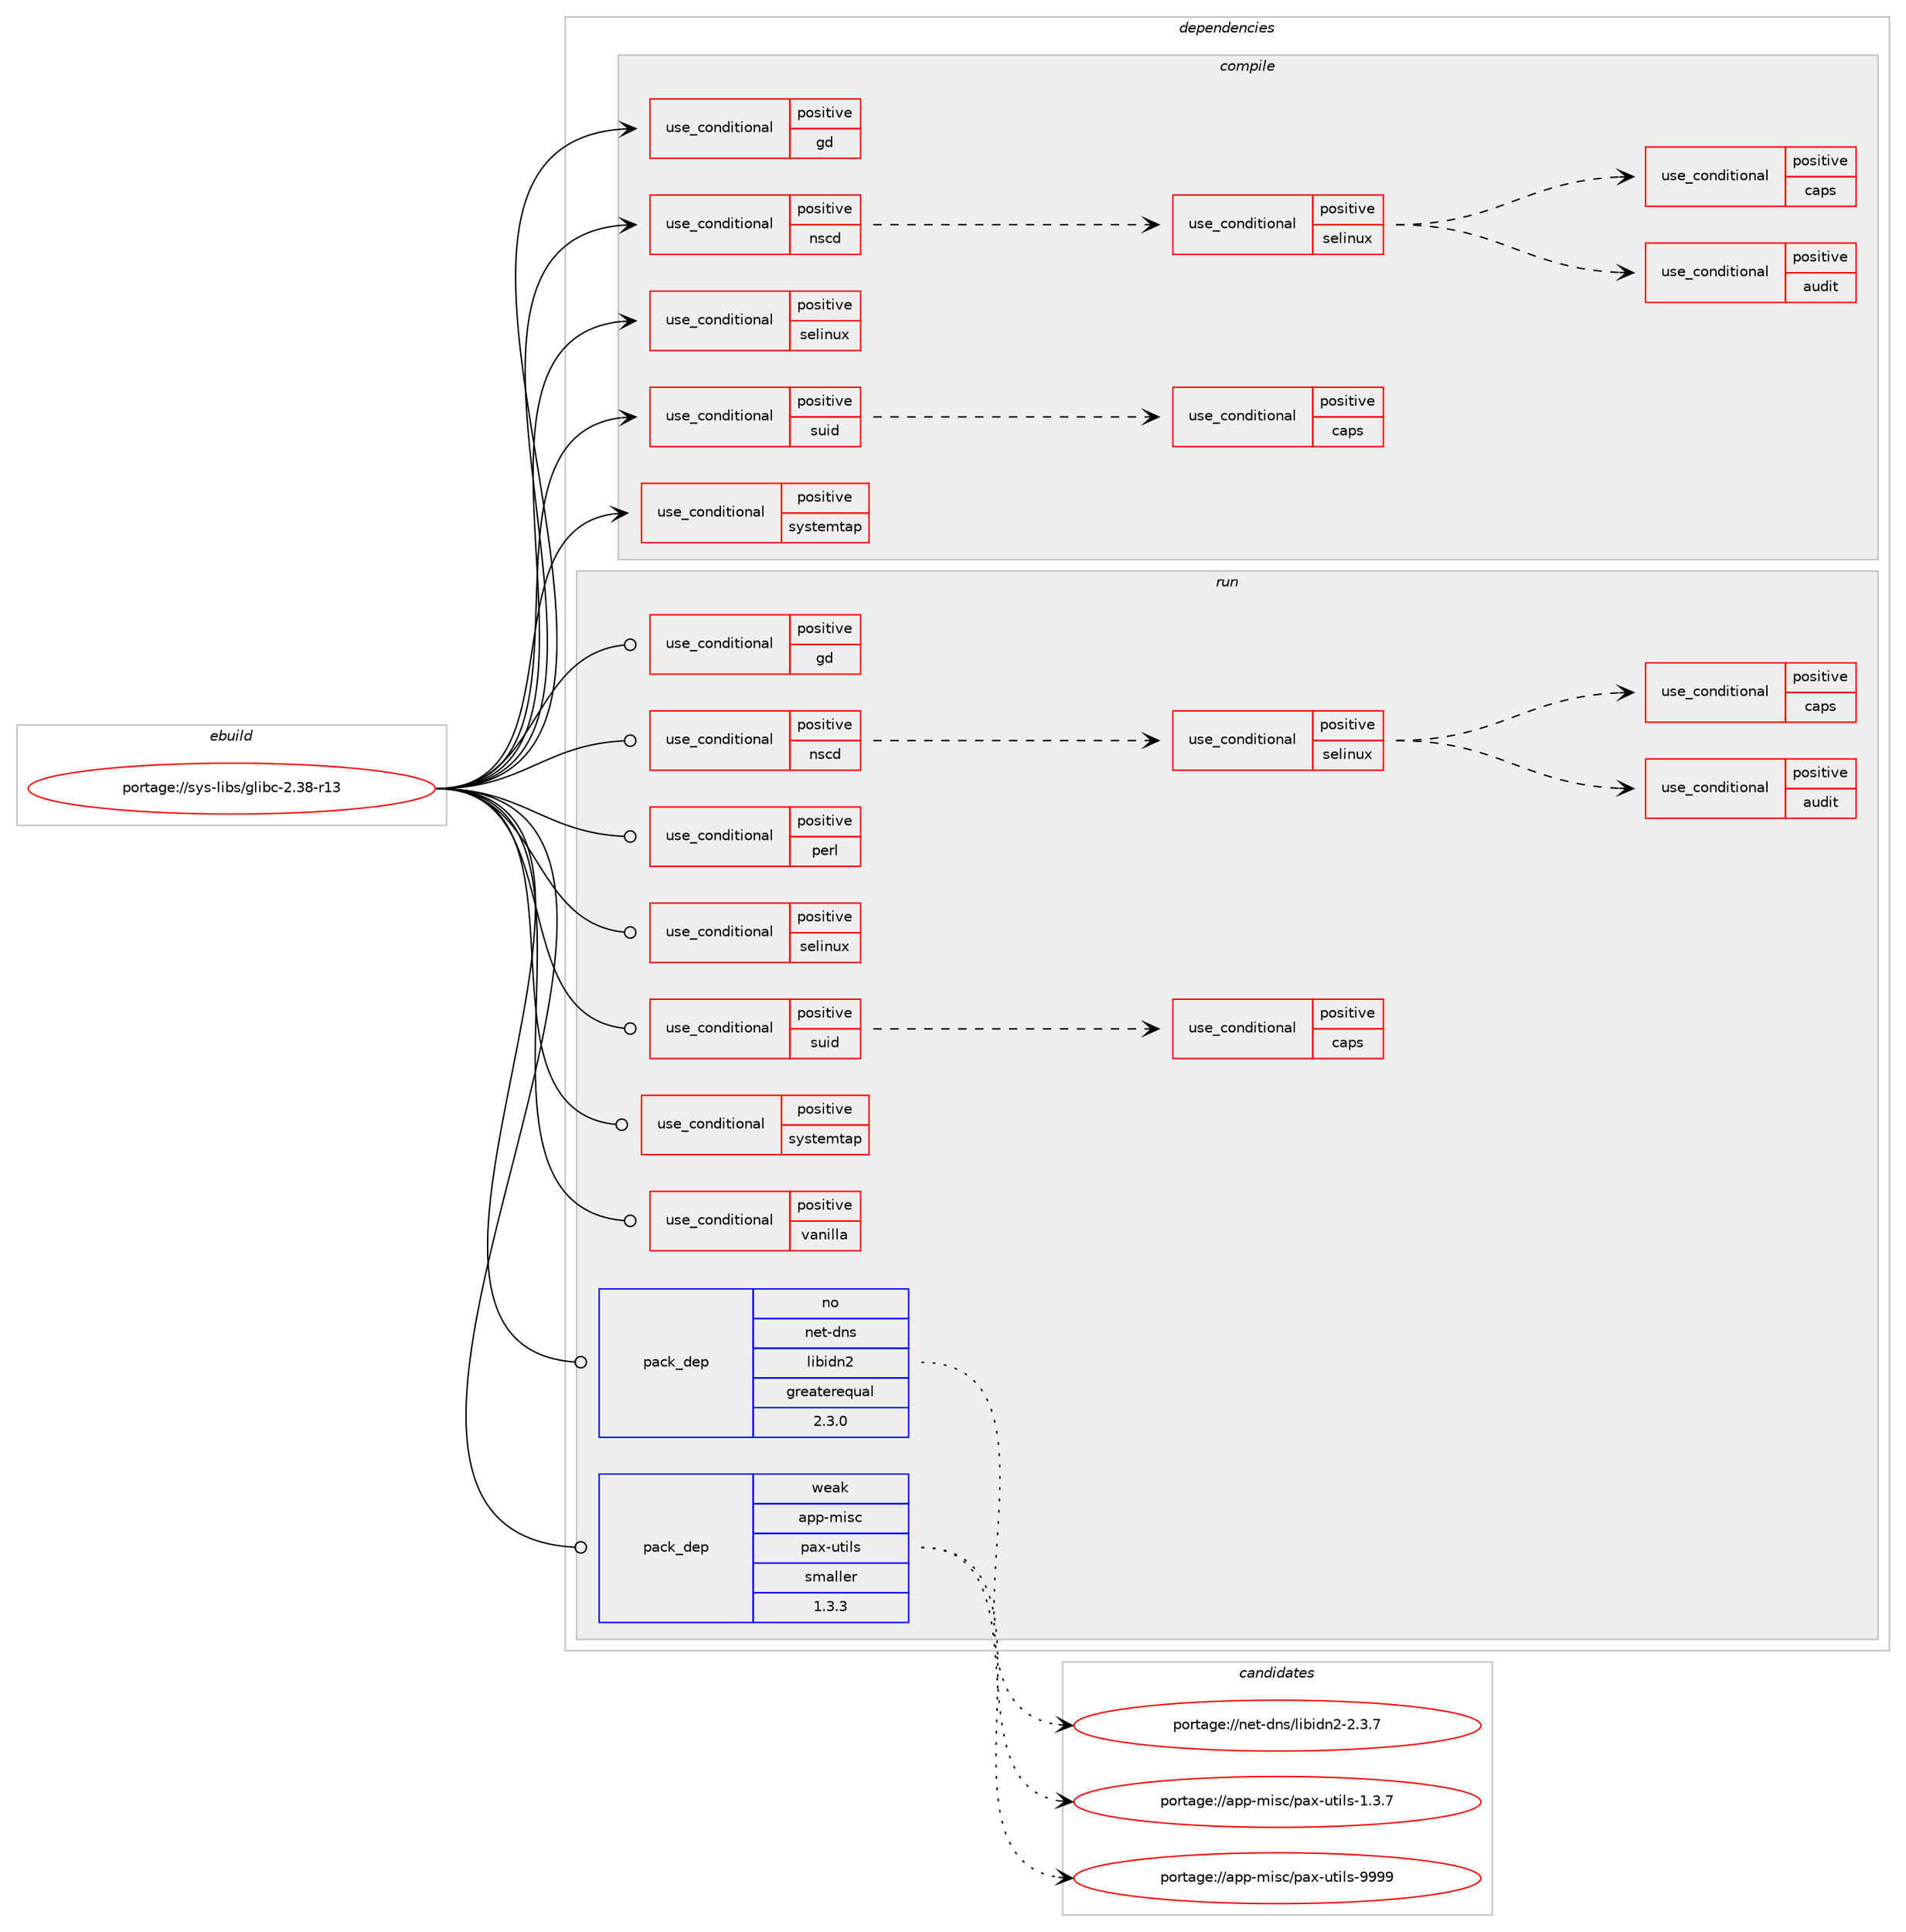 digraph prolog {

# *************
# Graph options
# *************

newrank=true;
concentrate=true;
compound=true;
graph [rankdir=LR,fontname=Helvetica,fontsize=10,ranksep=1.5];#, ranksep=2.5, nodesep=0.2];
edge  [arrowhead=vee];
node  [fontname=Helvetica,fontsize=10];

# **********
# The ebuild
# **********

subgraph cluster_leftcol {
color=gray;
rank=same;
label=<<i>ebuild</i>>;
id [label="portage://sys-libs/glibc-2.38-r13", color=red, width=4, href="../sys-libs/glibc-2.38-r13.svg"];
}

# ****************
# The dependencies
# ****************

subgraph cluster_midcol {
color=gray;
label=<<i>dependencies</i>>;
subgraph cluster_compile {
fillcolor="#eeeeee";
style=filled;
label=<<i>compile</i>>;
subgraph cond114327 {
dependency220258 [label=<<TABLE BORDER="0" CELLBORDER="1" CELLSPACING="0" CELLPADDING="4"><TR><TD ROWSPAN="3" CELLPADDING="10">use_conditional</TD></TR><TR><TD>positive</TD></TR><TR><TD>gd</TD></TR></TABLE>>, shape=none, color=red];
# *** BEGIN UNKNOWN DEPENDENCY TYPE (TODO) ***
# dependency220258 -> package_dependency(portage://sys-libs/glibc-2.38-r13,install,no,media-libs,gd,none,[,,],[slot(2),equal],[])
# *** END UNKNOWN DEPENDENCY TYPE (TODO) ***

}
id:e -> dependency220258:w [weight=20,style="solid",arrowhead="vee"];
subgraph cond114328 {
dependency220259 [label=<<TABLE BORDER="0" CELLBORDER="1" CELLSPACING="0" CELLPADDING="4"><TR><TD ROWSPAN="3" CELLPADDING="10">use_conditional</TD></TR><TR><TD>positive</TD></TR><TR><TD>nscd</TD></TR></TABLE>>, shape=none, color=red];
subgraph cond114329 {
dependency220260 [label=<<TABLE BORDER="0" CELLBORDER="1" CELLSPACING="0" CELLPADDING="4"><TR><TD ROWSPAN="3" CELLPADDING="10">use_conditional</TD></TR><TR><TD>positive</TD></TR><TR><TD>selinux</TD></TR></TABLE>>, shape=none, color=red];
subgraph cond114330 {
dependency220261 [label=<<TABLE BORDER="0" CELLBORDER="1" CELLSPACING="0" CELLPADDING="4"><TR><TD ROWSPAN="3" CELLPADDING="10">use_conditional</TD></TR><TR><TD>positive</TD></TR><TR><TD>audit</TD></TR></TABLE>>, shape=none, color=red];
# *** BEGIN UNKNOWN DEPENDENCY TYPE (TODO) ***
# dependency220261 -> package_dependency(portage://sys-libs/glibc-2.38-r13,install,no,sys-process,audit,none,[,,],[],[])
# *** END UNKNOWN DEPENDENCY TYPE (TODO) ***

}
dependency220260:e -> dependency220261:w [weight=20,style="dashed",arrowhead="vee"];
subgraph cond114331 {
dependency220262 [label=<<TABLE BORDER="0" CELLBORDER="1" CELLSPACING="0" CELLPADDING="4"><TR><TD ROWSPAN="3" CELLPADDING="10">use_conditional</TD></TR><TR><TD>positive</TD></TR><TR><TD>caps</TD></TR></TABLE>>, shape=none, color=red];
# *** BEGIN UNKNOWN DEPENDENCY TYPE (TODO) ***
# dependency220262 -> package_dependency(portage://sys-libs/glibc-2.38-r13,install,no,sys-libs,libcap,none,[,,],[],[])
# *** END UNKNOWN DEPENDENCY TYPE (TODO) ***

}
dependency220260:e -> dependency220262:w [weight=20,style="dashed",arrowhead="vee"];
}
dependency220259:e -> dependency220260:w [weight=20,style="dashed",arrowhead="vee"];
}
id:e -> dependency220259:w [weight=20,style="solid",arrowhead="vee"];
subgraph cond114332 {
dependency220263 [label=<<TABLE BORDER="0" CELLBORDER="1" CELLSPACING="0" CELLPADDING="4"><TR><TD ROWSPAN="3" CELLPADDING="10">use_conditional</TD></TR><TR><TD>positive</TD></TR><TR><TD>selinux</TD></TR></TABLE>>, shape=none, color=red];
# *** BEGIN UNKNOWN DEPENDENCY TYPE (TODO) ***
# dependency220263 -> package_dependency(portage://sys-libs/glibc-2.38-r13,install,no,sys-libs,libselinux,none,[,,],[],[])
# *** END UNKNOWN DEPENDENCY TYPE (TODO) ***

}
id:e -> dependency220263:w [weight=20,style="solid",arrowhead="vee"];
subgraph cond114333 {
dependency220264 [label=<<TABLE BORDER="0" CELLBORDER="1" CELLSPACING="0" CELLPADDING="4"><TR><TD ROWSPAN="3" CELLPADDING="10">use_conditional</TD></TR><TR><TD>positive</TD></TR><TR><TD>suid</TD></TR></TABLE>>, shape=none, color=red];
subgraph cond114334 {
dependency220265 [label=<<TABLE BORDER="0" CELLBORDER="1" CELLSPACING="0" CELLPADDING="4"><TR><TD ROWSPAN="3" CELLPADDING="10">use_conditional</TD></TR><TR><TD>positive</TD></TR><TR><TD>caps</TD></TR></TABLE>>, shape=none, color=red];
# *** BEGIN UNKNOWN DEPENDENCY TYPE (TODO) ***
# dependency220265 -> package_dependency(portage://sys-libs/glibc-2.38-r13,install,no,sys-libs,libcap,none,[,,],[],[])
# *** END UNKNOWN DEPENDENCY TYPE (TODO) ***

}
dependency220264:e -> dependency220265:w [weight=20,style="dashed",arrowhead="vee"];
}
id:e -> dependency220264:w [weight=20,style="solid",arrowhead="vee"];
subgraph cond114335 {
dependency220266 [label=<<TABLE BORDER="0" CELLBORDER="1" CELLSPACING="0" CELLPADDING="4"><TR><TD ROWSPAN="3" CELLPADDING="10">use_conditional</TD></TR><TR><TD>positive</TD></TR><TR><TD>systemtap</TD></TR></TABLE>>, shape=none, color=red];
# *** BEGIN UNKNOWN DEPENDENCY TYPE (TODO) ***
# dependency220266 -> package_dependency(portage://sys-libs/glibc-2.38-r13,install,no,dev-debug,systemtap,none,[,,],[],[])
# *** END UNKNOWN DEPENDENCY TYPE (TODO) ***

}
id:e -> dependency220266:w [weight=20,style="solid",arrowhead="vee"];
# *** BEGIN UNKNOWN DEPENDENCY TYPE (TODO) ***
# id -> package_dependency(portage://sys-libs/glibc-2.38-r13,install,no,virtual,os-headers,none,[,,],[],[])
# *** END UNKNOWN DEPENDENCY TYPE (TODO) ***

}
subgraph cluster_compileandrun {
fillcolor="#eeeeee";
style=filled;
label=<<i>compile and run</i>>;
}
subgraph cluster_run {
fillcolor="#eeeeee";
style=filled;
label=<<i>run</i>>;
subgraph cond114336 {
dependency220267 [label=<<TABLE BORDER="0" CELLBORDER="1" CELLSPACING="0" CELLPADDING="4"><TR><TD ROWSPAN="3" CELLPADDING="10">use_conditional</TD></TR><TR><TD>positive</TD></TR><TR><TD>gd</TD></TR></TABLE>>, shape=none, color=red];
# *** BEGIN UNKNOWN DEPENDENCY TYPE (TODO) ***
# dependency220267 -> package_dependency(portage://sys-libs/glibc-2.38-r13,run,no,media-libs,gd,none,[,,],[slot(2),equal],[])
# *** END UNKNOWN DEPENDENCY TYPE (TODO) ***

}
id:e -> dependency220267:w [weight=20,style="solid",arrowhead="odot"];
subgraph cond114337 {
dependency220268 [label=<<TABLE BORDER="0" CELLBORDER="1" CELLSPACING="0" CELLPADDING="4"><TR><TD ROWSPAN="3" CELLPADDING="10">use_conditional</TD></TR><TR><TD>positive</TD></TR><TR><TD>nscd</TD></TR></TABLE>>, shape=none, color=red];
subgraph cond114338 {
dependency220269 [label=<<TABLE BORDER="0" CELLBORDER="1" CELLSPACING="0" CELLPADDING="4"><TR><TD ROWSPAN="3" CELLPADDING="10">use_conditional</TD></TR><TR><TD>positive</TD></TR><TR><TD>selinux</TD></TR></TABLE>>, shape=none, color=red];
subgraph cond114339 {
dependency220270 [label=<<TABLE BORDER="0" CELLBORDER="1" CELLSPACING="0" CELLPADDING="4"><TR><TD ROWSPAN="3" CELLPADDING="10">use_conditional</TD></TR><TR><TD>positive</TD></TR><TR><TD>audit</TD></TR></TABLE>>, shape=none, color=red];
# *** BEGIN UNKNOWN DEPENDENCY TYPE (TODO) ***
# dependency220270 -> package_dependency(portage://sys-libs/glibc-2.38-r13,run,no,sys-process,audit,none,[,,],[],[])
# *** END UNKNOWN DEPENDENCY TYPE (TODO) ***

}
dependency220269:e -> dependency220270:w [weight=20,style="dashed",arrowhead="vee"];
subgraph cond114340 {
dependency220271 [label=<<TABLE BORDER="0" CELLBORDER="1" CELLSPACING="0" CELLPADDING="4"><TR><TD ROWSPAN="3" CELLPADDING="10">use_conditional</TD></TR><TR><TD>positive</TD></TR><TR><TD>caps</TD></TR></TABLE>>, shape=none, color=red];
# *** BEGIN UNKNOWN DEPENDENCY TYPE (TODO) ***
# dependency220271 -> package_dependency(portage://sys-libs/glibc-2.38-r13,run,no,sys-libs,libcap,none,[,,],[],[])
# *** END UNKNOWN DEPENDENCY TYPE (TODO) ***

}
dependency220269:e -> dependency220271:w [weight=20,style="dashed",arrowhead="vee"];
}
dependency220268:e -> dependency220269:w [weight=20,style="dashed",arrowhead="vee"];
}
id:e -> dependency220268:w [weight=20,style="solid",arrowhead="odot"];
subgraph cond114341 {
dependency220272 [label=<<TABLE BORDER="0" CELLBORDER="1" CELLSPACING="0" CELLPADDING="4"><TR><TD ROWSPAN="3" CELLPADDING="10">use_conditional</TD></TR><TR><TD>positive</TD></TR><TR><TD>perl</TD></TR></TABLE>>, shape=none, color=red];
# *** BEGIN UNKNOWN DEPENDENCY TYPE (TODO) ***
# dependency220272 -> package_dependency(portage://sys-libs/glibc-2.38-r13,run,no,dev-lang,perl,none,[,,],[],[])
# *** END UNKNOWN DEPENDENCY TYPE (TODO) ***

}
id:e -> dependency220272:w [weight=20,style="solid",arrowhead="odot"];
subgraph cond114342 {
dependency220273 [label=<<TABLE BORDER="0" CELLBORDER="1" CELLSPACING="0" CELLPADDING="4"><TR><TD ROWSPAN="3" CELLPADDING="10">use_conditional</TD></TR><TR><TD>positive</TD></TR><TR><TD>selinux</TD></TR></TABLE>>, shape=none, color=red];
# *** BEGIN UNKNOWN DEPENDENCY TYPE (TODO) ***
# dependency220273 -> package_dependency(portage://sys-libs/glibc-2.38-r13,run,no,sys-libs,libselinux,none,[,,],[],[])
# *** END UNKNOWN DEPENDENCY TYPE (TODO) ***

}
id:e -> dependency220273:w [weight=20,style="solid",arrowhead="odot"];
subgraph cond114343 {
dependency220274 [label=<<TABLE BORDER="0" CELLBORDER="1" CELLSPACING="0" CELLPADDING="4"><TR><TD ROWSPAN="3" CELLPADDING="10">use_conditional</TD></TR><TR><TD>positive</TD></TR><TR><TD>suid</TD></TR></TABLE>>, shape=none, color=red];
subgraph cond114344 {
dependency220275 [label=<<TABLE BORDER="0" CELLBORDER="1" CELLSPACING="0" CELLPADDING="4"><TR><TD ROWSPAN="3" CELLPADDING="10">use_conditional</TD></TR><TR><TD>positive</TD></TR><TR><TD>caps</TD></TR></TABLE>>, shape=none, color=red];
# *** BEGIN UNKNOWN DEPENDENCY TYPE (TODO) ***
# dependency220275 -> package_dependency(portage://sys-libs/glibc-2.38-r13,run,no,sys-libs,libcap,none,[,,],[],[])
# *** END UNKNOWN DEPENDENCY TYPE (TODO) ***

}
dependency220274:e -> dependency220275:w [weight=20,style="dashed",arrowhead="vee"];
}
id:e -> dependency220274:w [weight=20,style="solid",arrowhead="odot"];
subgraph cond114345 {
dependency220276 [label=<<TABLE BORDER="0" CELLBORDER="1" CELLSPACING="0" CELLPADDING="4"><TR><TD ROWSPAN="3" CELLPADDING="10">use_conditional</TD></TR><TR><TD>positive</TD></TR><TR><TD>systemtap</TD></TR></TABLE>>, shape=none, color=red];
# *** BEGIN UNKNOWN DEPENDENCY TYPE (TODO) ***
# dependency220276 -> package_dependency(portage://sys-libs/glibc-2.38-r13,run,no,dev-debug,systemtap,none,[,,],[],[])
# *** END UNKNOWN DEPENDENCY TYPE (TODO) ***

}
id:e -> dependency220276:w [weight=20,style="solid",arrowhead="odot"];
subgraph cond114346 {
dependency220277 [label=<<TABLE BORDER="0" CELLBORDER="1" CELLSPACING="0" CELLPADDING="4"><TR><TD ROWSPAN="3" CELLPADDING="10">use_conditional</TD></TR><TR><TD>positive</TD></TR><TR><TD>vanilla</TD></TR></TABLE>>, shape=none, color=red];
# *** BEGIN UNKNOWN DEPENDENCY TYPE (TODO) ***
# dependency220277 -> package_dependency(portage://sys-libs/glibc-2.38-r13,run,weak,sys-libs,timezone-data,none,[,,],[],[])
# *** END UNKNOWN DEPENDENCY TYPE (TODO) ***

}
id:e -> dependency220277:w [weight=20,style="solid",arrowhead="odot"];
subgraph pack103006 {
dependency220278 [label=<<TABLE BORDER="0" CELLBORDER="1" CELLSPACING="0" CELLPADDING="4" WIDTH="220"><TR><TD ROWSPAN="6" CELLPADDING="30">pack_dep</TD></TR><TR><TD WIDTH="110">no</TD></TR><TR><TD>net-dns</TD></TR><TR><TD>libidn2</TD></TR><TR><TD>greaterequal</TD></TR><TR><TD>2.3.0</TD></TR></TABLE>>, shape=none, color=blue];
}
id:e -> dependency220278:w [weight=20,style="solid",arrowhead="odot"];
subgraph pack103007 {
dependency220279 [label=<<TABLE BORDER="0" CELLBORDER="1" CELLSPACING="0" CELLPADDING="4" WIDTH="220"><TR><TD ROWSPAN="6" CELLPADDING="30">pack_dep</TD></TR><TR><TD WIDTH="110">weak</TD></TR><TR><TD>app-misc</TD></TR><TR><TD>pax-utils</TD></TR><TR><TD>smaller</TD></TR><TR><TD>1.3.3</TD></TR></TABLE>>, shape=none, color=blue];
}
id:e -> dependency220279:w [weight=20,style="solid",arrowhead="odot"];
}
}

# **************
# The candidates
# **************

subgraph cluster_choices {
rank=same;
color=gray;
label=<<i>candidates</i>>;

subgraph choice103006 {
color=black;
nodesep=1;
choice11010111645100110115471081059810510011050455046514655 [label="portage://net-dns/libidn2-2.3.7", color=red, width=4,href="../net-dns/libidn2-2.3.7.svg"];
dependency220278:e -> choice11010111645100110115471081059810510011050455046514655:w [style=dotted,weight="100"];
}
subgraph choice103007 {
color=black;
nodesep=1;
choice971121124510910511599471129712045117116105108115454946514655 [label="portage://app-misc/pax-utils-1.3.7", color=red, width=4,href="../app-misc/pax-utils-1.3.7.svg"];
choice9711211245109105115994711297120451171161051081154557575757 [label="portage://app-misc/pax-utils-9999", color=red, width=4,href="../app-misc/pax-utils-9999.svg"];
dependency220279:e -> choice971121124510910511599471129712045117116105108115454946514655:w [style=dotted,weight="100"];
dependency220279:e -> choice9711211245109105115994711297120451171161051081154557575757:w [style=dotted,weight="100"];
}
}

}
